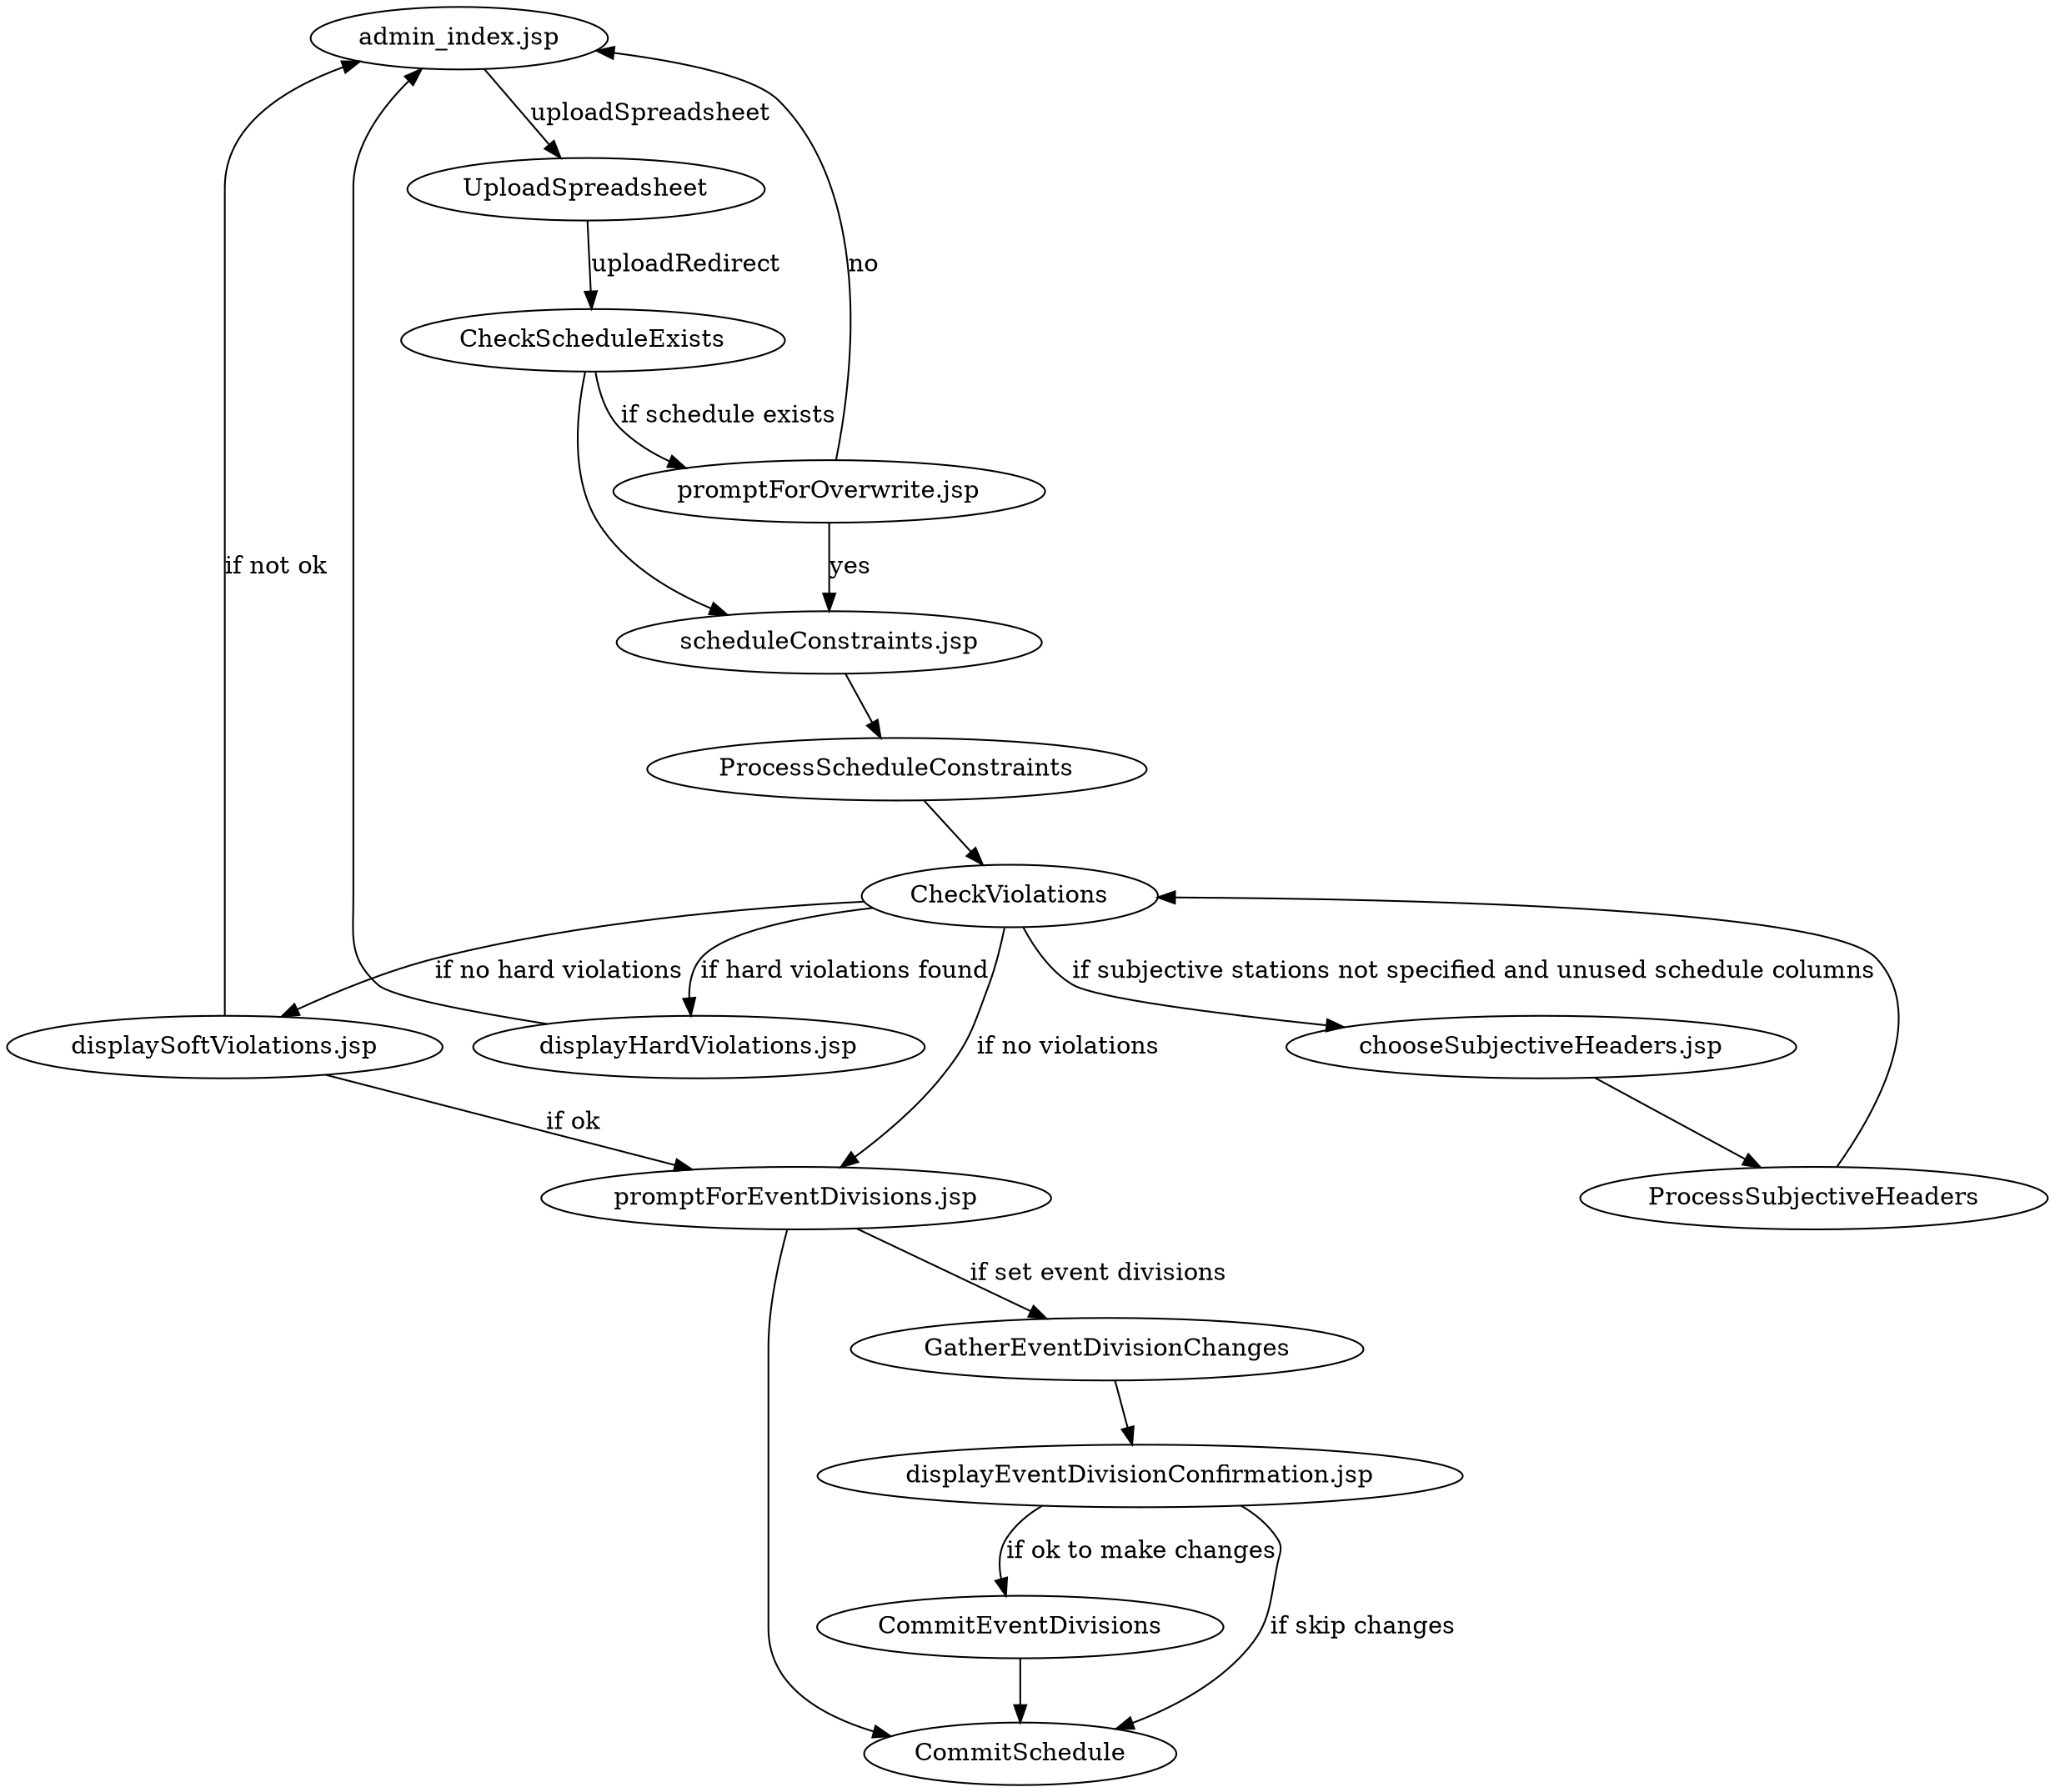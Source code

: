 digraph UploadSchedule {

"admin_index.jsp" -> UploadSpreadsheet [label="uploadSpreadsheet"];

UploadSpreadsheet -> CheckScheduleExists [label="uploadRedirect"];

CheckScheduleExists -> "promptForOverwrite.jsp" [label="if schedule exists"];

"promptForOverwrite.jsp" -> "scheduleConstraints.jsp" [label="yes"];
"promptForOverwrite.jsp" -> "admin_index.jsp" [label="no"];

CheckScheduleExists -> "scheduleConstraints.jsp";

"scheduleConstraints.jsp" -> ProcessScheduleConstraints;
ProcessScheduleConstraints -> CheckViolations;

CheckViolations -> "promptForEventDivisions.jsp" [label="if no violations"];
CheckViolations -> "displayHardViolations.jsp" [label="if hard violations found"];
CheckViolations -> "displaySoftViolations.jsp" [label="if no hard violations"];

CheckViolations -> "chooseSubjectiveHeaders.jsp" [label="if subjective stations not specified and unused schedule columns"];
"chooseSubjectiveHeaders.jsp" -> ProcessSubjectiveHeaders;
ProcessSubjectiveHeaders -> CheckViolations;

"displayHardViolations.jsp" -> "admin_index.jsp";

"displaySoftViolations.jsp" -> "promptForEventDivisions.jsp" [label="if ok"];
"displaySoftViolations.jsp" -> "admin_index.jsp" [label="if not ok"];

"promptForEventDivisions.jsp" -> GatherEventDivisionChanges [label="if set event divisions"];
"promptForEventDivisions.jsp" -> CommitSchedule;

GatherEventDivisionChanges -> "displayEventDivisionConfirmation.jsp";

"displayEventDivisionConfirmation.jsp" -> CommitEventDivisions [label="if ok to make changes"];
"displayEventDivisionConfirmation.jsp" -> CommitSchedule [label="if skip changes"];
CommitEventDivisions -> CommitSchedule

}
